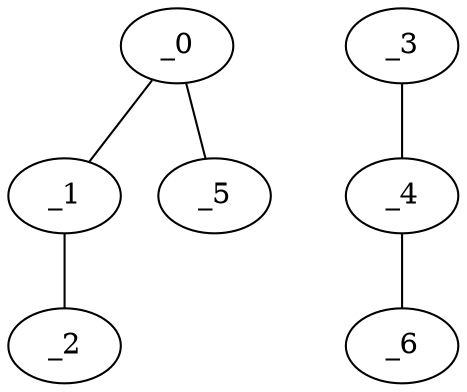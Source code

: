 graph AP1_0124 {
	_0	 [x="0.71",
		y="0.72"];
	_1	 [x="1.42918",
		y="2.43649"];
	_0 -- _1;
	_5	 [x="2.69384",
		y="0.445903"];
	_0 -- _5;
	_2	 [x="2.21487",
		y="0.691532"];
	_1 -- _2;
	_3	 [x="0.803379",
		y="1.52373"];
	_4	 [x="2.12",
		y="1.49"];
	_3 -- _4;
	_6	 [x="0.407009",
		y="1.04019"];
	_4 -- _6;
}
